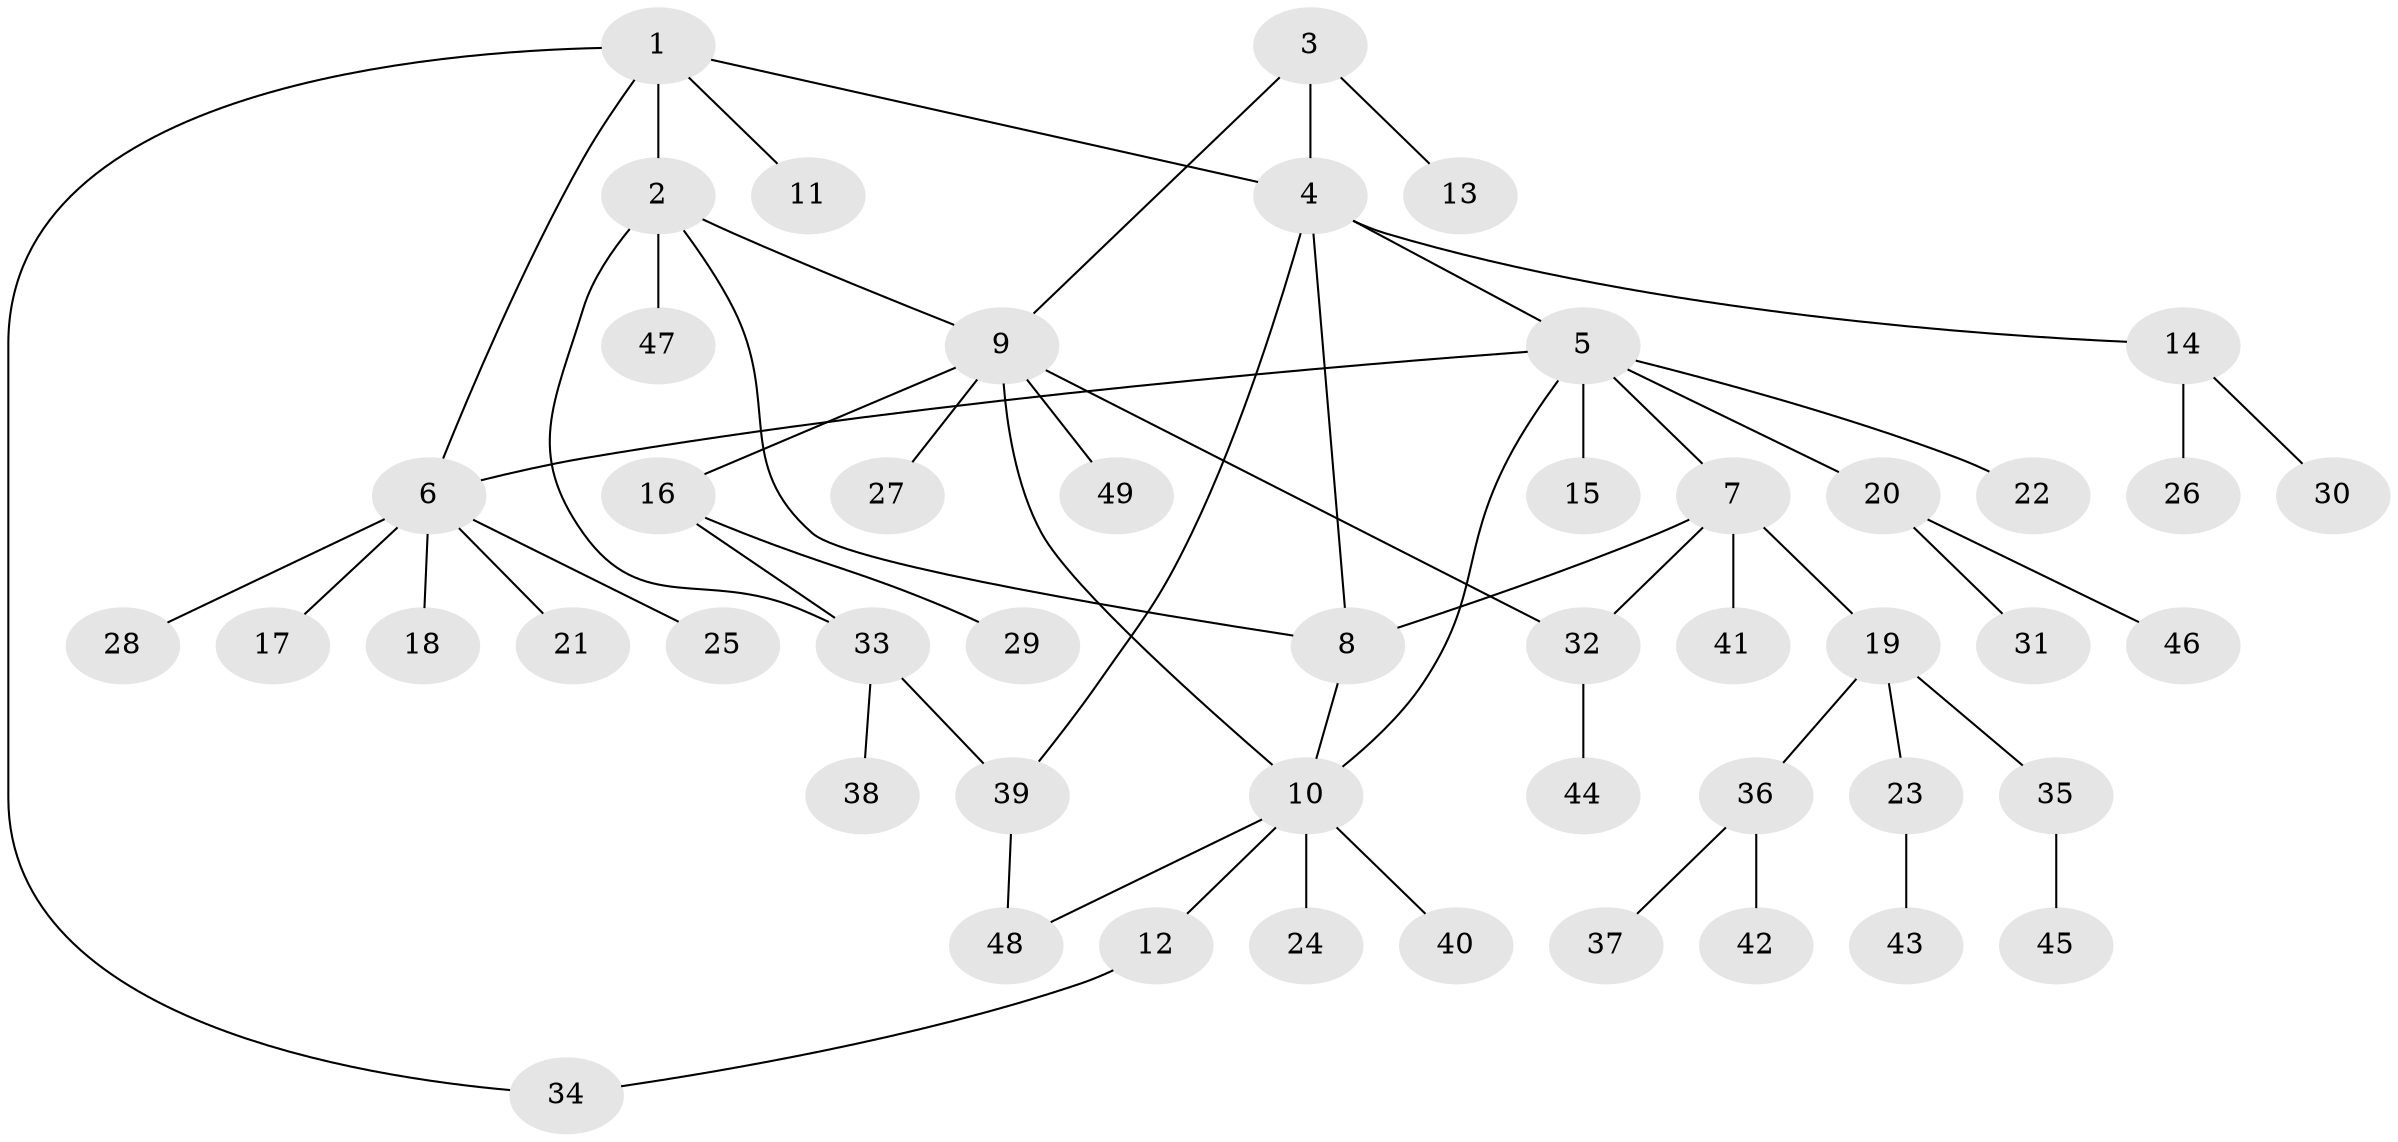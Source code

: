 // Generated by graph-tools (version 1.1) at 2025/11/02/27/25 16:11:34]
// undirected, 49 vertices, 59 edges
graph export_dot {
graph [start="1"]
  node [color=gray90,style=filled];
  1;
  2;
  3;
  4;
  5;
  6;
  7;
  8;
  9;
  10;
  11;
  12;
  13;
  14;
  15;
  16;
  17;
  18;
  19;
  20;
  21;
  22;
  23;
  24;
  25;
  26;
  27;
  28;
  29;
  30;
  31;
  32;
  33;
  34;
  35;
  36;
  37;
  38;
  39;
  40;
  41;
  42;
  43;
  44;
  45;
  46;
  47;
  48;
  49;
  1 -- 2;
  1 -- 4;
  1 -- 6;
  1 -- 11;
  1 -- 34;
  2 -- 8;
  2 -- 9;
  2 -- 33;
  2 -- 47;
  3 -- 4;
  3 -- 9;
  3 -- 13;
  4 -- 5;
  4 -- 8;
  4 -- 14;
  4 -- 39;
  5 -- 6;
  5 -- 7;
  5 -- 10;
  5 -- 15;
  5 -- 20;
  5 -- 22;
  6 -- 17;
  6 -- 18;
  6 -- 21;
  6 -- 25;
  6 -- 28;
  7 -- 8;
  7 -- 19;
  7 -- 32;
  7 -- 41;
  8 -- 10;
  9 -- 10;
  9 -- 16;
  9 -- 27;
  9 -- 32;
  9 -- 49;
  10 -- 12;
  10 -- 24;
  10 -- 40;
  10 -- 48;
  12 -- 34;
  14 -- 26;
  14 -- 30;
  16 -- 29;
  16 -- 33;
  19 -- 23;
  19 -- 35;
  19 -- 36;
  20 -- 31;
  20 -- 46;
  23 -- 43;
  32 -- 44;
  33 -- 38;
  33 -- 39;
  35 -- 45;
  36 -- 37;
  36 -- 42;
  39 -- 48;
}
